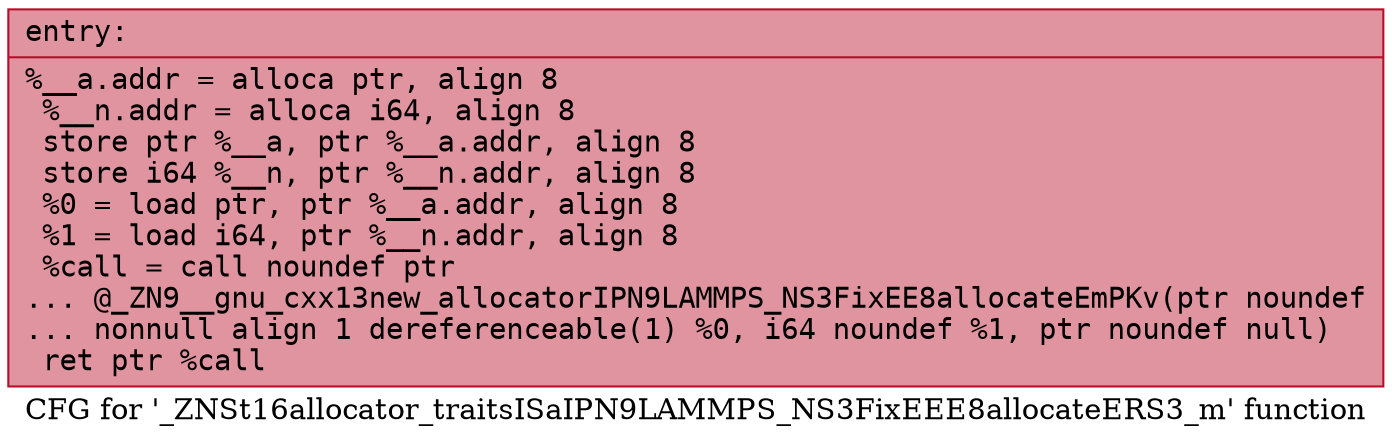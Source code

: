 digraph "CFG for '_ZNSt16allocator_traitsISaIPN9LAMMPS_NS3FixEEE8allocateERS3_m' function" {
	label="CFG for '_ZNSt16allocator_traitsISaIPN9LAMMPS_NS3FixEEE8allocateERS3_m' function";

	Node0x561f16522300 [shape=record,color="#b70d28ff", style=filled, fillcolor="#b70d2870" fontname="Courier",label="{entry:\l|  %__a.addr = alloca ptr, align 8\l  %__n.addr = alloca i64, align 8\l  store ptr %__a, ptr %__a.addr, align 8\l  store i64 %__n, ptr %__n.addr, align 8\l  %0 = load ptr, ptr %__a.addr, align 8\l  %1 = load i64, ptr %__n.addr, align 8\l  %call = call noundef ptr\l... @_ZN9__gnu_cxx13new_allocatorIPN9LAMMPS_NS3FixEE8allocateEmPKv(ptr noundef\l... nonnull align 1 dereferenceable(1) %0, i64 noundef %1, ptr noundef null)\l  ret ptr %call\l}"];
}
